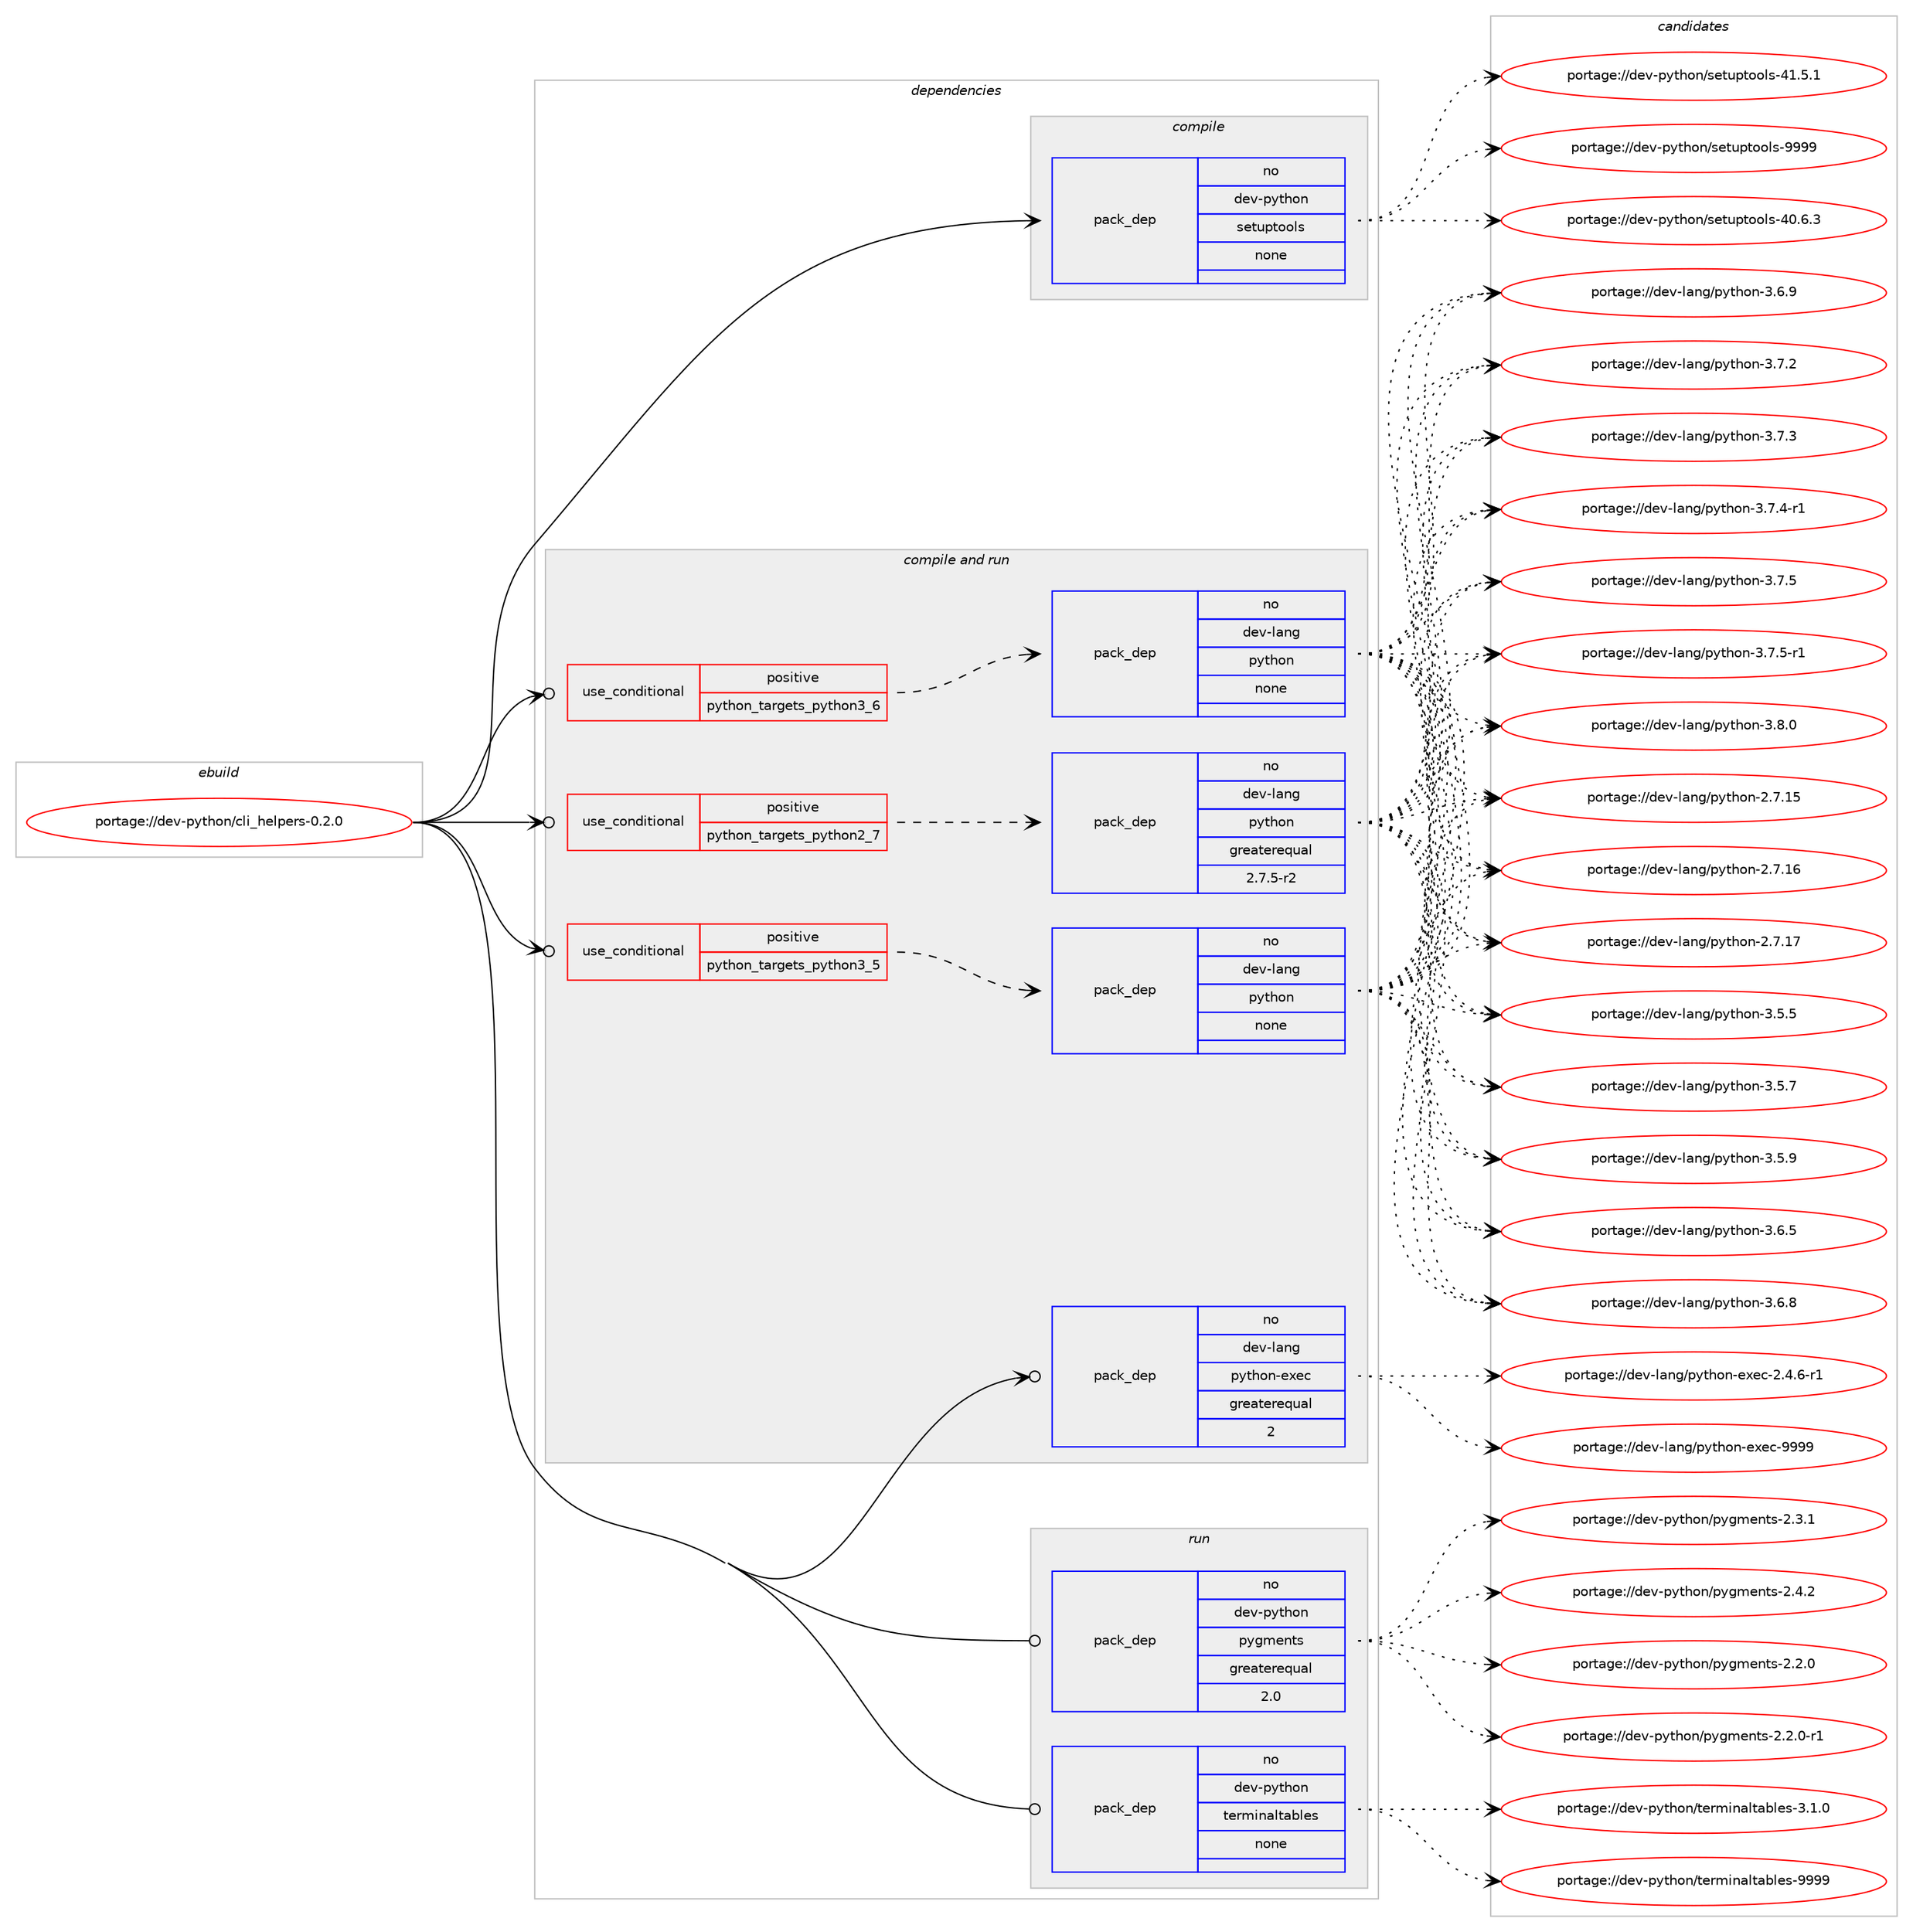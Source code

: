 digraph prolog {

# *************
# Graph options
# *************

newrank=true;
concentrate=true;
compound=true;
graph [rankdir=LR,fontname=Helvetica,fontsize=10,ranksep=1.5];#, ranksep=2.5, nodesep=0.2];
edge  [arrowhead=vee];
node  [fontname=Helvetica,fontsize=10];

# **********
# The ebuild
# **********

subgraph cluster_leftcol {
color=gray;
rank=same;
label=<<i>ebuild</i>>;
id [label="portage://dev-python/cli_helpers-0.2.0", color=red, width=4, href="../dev-python/cli_helpers-0.2.0.svg"];
}

# ****************
# The dependencies
# ****************

subgraph cluster_midcol {
color=gray;
label=<<i>dependencies</i>>;
subgraph cluster_compile {
fillcolor="#eeeeee";
style=filled;
label=<<i>compile</i>>;
subgraph pack103814 {
dependency133979 [label=<<TABLE BORDER="0" CELLBORDER="1" CELLSPACING="0" CELLPADDING="4" WIDTH="220"><TR><TD ROWSPAN="6" CELLPADDING="30">pack_dep</TD></TR><TR><TD WIDTH="110">no</TD></TR><TR><TD>dev-python</TD></TR><TR><TD>setuptools</TD></TR><TR><TD>none</TD></TR><TR><TD></TD></TR></TABLE>>, shape=none, color=blue];
}
id:e -> dependency133979:w [weight=20,style="solid",arrowhead="vee"];
}
subgraph cluster_compileandrun {
fillcolor="#eeeeee";
style=filled;
label=<<i>compile and run</i>>;
subgraph cond26857 {
dependency133980 [label=<<TABLE BORDER="0" CELLBORDER="1" CELLSPACING="0" CELLPADDING="4"><TR><TD ROWSPAN="3" CELLPADDING="10">use_conditional</TD></TR><TR><TD>positive</TD></TR><TR><TD>python_targets_python2_7</TD></TR></TABLE>>, shape=none, color=red];
subgraph pack103815 {
dependency133981 [label=<<TABLE BORDER="0" CELLBORDER="1" CELLSPACING="0" CELLPADDING="4" WIDTH="220"><TR><TD ROWSPAN="6" CELLPADDING="30">pack_dep</TD></TR><TR><TD WIDTH="110">no</TD></TR><TR><TD>dev-lang</TD></TR><TR><TD>python</TD></TR><TR><TD>greaterequal</TD></TR><TR><TD>2.7.5-r2</TD></TR></TABLE>>, shape=none, color=blue];
}
dependency133980:e -> dependency133981:w [weight=20,style="dashed",arrowhead="vee"];
}
id:e -> dependency133980:w [weight=20,style="solid",arrowhead="odotvee"];
subgraph cond26858 {
dependency133982 [label=<<TABLE BORDER="0" CELLBORDER="1" CELLSPACING="0" CELLPADDING="4"><TR><TD ROWSPAN="3" CELLPADDING="10">use_conditional</TD></TR><TR><TD>positive</TD></TR><TR><TD>python_targets_python3_5</TD></TR></TABLE>>, shape=none, color=red];
subgraph pack103816 {
dependency133983 [label=<<TABLE BORDER="0" CELLBORDER="1" CELLSPACING="0" CELLPADDING="4" WIDTH="220"><TR><TD ROWSPAN="6" CELLPADDING="30">pack_dep</TD></TR><TR><TD WIDTH="110">no</TD></TR><TR><TD>dev-lang</TD></TR><TR><TD>python</TD></TR><TR><TD>none</TD></TR><TR><TD></TD></TR></TABLE>>, shape=none, color=blue];
}
dependency133982:e -> dependency133983:w [weight=20,style="dashed",arrowhead="vee"];
}
id:e -> dependency133982:w [weight=20,style="solid",arrowhead="odotvee"];
subgraph cond26859 {
dependency133984 [label=<<TABLE BORDER="0" CELLBORDER="1" CELLSPACING="0" CELLPADDING="4"><TR><TD ROWSPAN="3" CELLPADDING="10">use_conditional</TD></TR><TR><TD>positive</TD></TR><TR><TD>python_targets_python3_6</TD></TR></TABLE>>, shape=none, color=red];
subgraph pack103817 {
dependency133985 [label=<<TABLE BORDER="0" CELLBORDER="1" CELLSPACING="0" CELLPADDING="4" WIDTH="220"><TR><TD ROWSPAN="6" CELLPADDING="30">pack_dep</TD></TR><TR><TD WIDTH="110">no</TD></TR><TR><TD>dev-lang</TD></TR><TR><TD>python</TD></TR><TR><TD>none</TD></TR><TR><TD></TD></TR></TABLE>>, shape=none, color=blue];
}
dependency133984:e -> dependency133985:w [weight=20,style="dashed",arrowhead="vee"];
}
id:e -> dependency133984:w [weight=20,style="solid",arrowhead="odotvee"];
subgraph pack103818 {
dependency133986 [label=<<TABLE BORDER="0" CELLBORDER="1" CELLSPACING="0" CELLPADDING="4" WIDTH="220"><TR><TD ROWSPAN="6" CELLPADDING="30">pack_dep</TD></TR><TR><TD WIDTH="110">no</TD></TR><TR><TD>dev-lang</TD></TR><TR><TD>python-exec</TD></TR><TR><TD>greaterequal</TD></TR><TR><TD>2</TD></TR></TABLE>>, shape=none, color=blue];
}
id:e -> dependency133986:w [weight=20,style="solid",arrowhead="odotvee"];
}
subgraph cluster_run {
fillcolor="#eeeeee";
style=filled;
label=<<i>run</i>>;
subgraph pack103819 {
dependency133987 [label=<<TABLE BORDER="0" CELLBORDER="1" CELLSPACING="0" CELLPADDING="4" WIDTH="220"><TR><TD ROWSPAN="6" CELLPADDING="30">pack_dep</TD></TR><TR><TD WIDTH="110">no</TD></TR><TR><TD>dev-python</TD></TR><TR><TD>pygments</TD></TR><TR><TD>greaterequal</TD></TR><TR><TD>2.0</TD></TR></TABLE>>, shape=none, color=blue];
}
id:e -> dependency133987:w [weight=20,style="solid",arrowhead="odot"];
subgraph pack103820 {
dependency133988 [label=<<TABLE BORDER="0" CELLBORDER="1" CELLSPACING="0" CELLPADDING="4" WIDTH="220"><TR><TD ROWSPAN="6" CELLPADDING="30">pack_dep</TD></TR><TR><TD WIDTH="110">no</TD></TR><TR><TD>dev-python</TD></TR><TR><TD>terminaltables</TD></TR><TR><TD>none</TD></TR><TR><TD></TD></TR></TABLE>>, shape=none, color=blue];
}
id:e -> dependency133988:w [weight=20,style="solid",arrowhead="odot"];
}
}

# **************
# The candidates
# **************

subgraph cluster_choices {
rank=same;
color=gray;
label=<<i>candidates</i>>;

subgraph choice103814 {
color=black;
nodesep=1;
choiceportage100101118451121211161041111104711510111611711211611111110811545524846544651 [label="portage://dev-python/setuptools-40.6.3", color=red, width=4,href="../dev-python/setuptools-40.6.3.svg"];
choiceportage100101118451121211161041111104711510111611711211611111110811545524946534649 [label="portage://dev-python/setuptools-41.5.1", color=red, width=4,href="../dev-python/setuptools-41.5.1.svg"];
choiceportage10010111845112121116104111110471151011161171121161111111081154557575757 [label="portage://dev-python/setuptools-9999", color=red, width=4,href="../dev-python/setuptools-9999.svg"];
dependency133979:e -> choiceportage100101118451121211161041111104711510111611711211611111110811545524846544651:w [style=dotted,weight="100"];
dependency133979:e -> choiceportage100101118451121211161041111104711510111611711211611111110811545524946534649:w [style=dotted,weight="100"];
dependency133979:e -> choiceportage10010111845112121116104111110471151011161171121161111111081154557575757:w [style=dotted,weight="100"];
}
subgraph choice103815 {
color=black;
nodesep=1;
choiceportage10010111845108971101034711212111610411111045504655464953 [label="portage://dev-lang/python-2.7.15", color=red, width=4,href="../dev-lang/python-2.7.15.svg"];
choiceportage10010111845108971101034711212111610411111045504655464954 [label="portage://dev-lang/python-2.7.16", color=red, width=4,href="../dev-lang/python-2.7.16.svg"];
choiceportage10010111845108971101034711212111610411111045504655464955 [label="portage://dev-lang/python-2.7.17", color=red, width=4,href="../dev-lang/python-2.7.17.svg"];
choiceportage100101118451089711010347112121116104111110455146534653 [label="portage://dev-lang/python-3.5.5", color=red, width=4,href="../dev-lang/python-3.5.5.svg"];
choiceportage100101118451089711010347112121116104111110455146534655 [label="portage://dev-lang/python-3.5.7", color=red, width=4,href="../dev-lang/python-3.5.7.svg"];
choiceportage100101118451089711010347112121116104111110455146534657 [label="portage://dev-lang/python-3.5.9", color=red, width=4,href="../dev-lang/python-3.5.9.svg"];
choiceportage100101118451089711010347112121116104111110455146544653 [label="portage://dev-lang/python-3.6.5", color=red, width=4,href="../dev-lang/python-3.6.5.svg"];
choiceportage100101118451089711010347112121116104111110455146544656 [label="portage://dev-lang/python-3.6.8", color=red, width=4,href="../dev-lang/python-3.6.8.svg"];
choiceportage100101118451089711010347112121116104111110455146544657 [label="portage://dev-lang/python-3.6.9", color=red, width=4,href="../dev-lang/python-3.6.9.svg"];
choiceportage100101118451089711010347112121116104111110455146554650 [label="portage://dev-lang/python-3.7.2", color=red, width=4,href="../dev-lang/python-3.7.2.svg"];
choiceportage100101118451089711010347112121116104111110455146554651 [label="portage://dev-lang/python-3.7.3", color=red, width=4,href="../dev-lang/python-3.7.3.svg"];
choiceportage1001011184510897110103471121211161041111104551465546524511449 [label="portage://dev-lang/python-3.7.4-r1", color=red, width=4,href="../dev-lang/python-3.7.4-r1.svg"];
choiceportage100101118451089711010347112121116104111110455146554653 [label="portage://dev-lang/python-3.7.5", color=red, width=4,href="../dev-lang/python-3.7.5.svg"];
choiceportage1001011184510897110103471121211161041111104551465546534511449 [label="portage://dev-lang/python-3.7.5-r1", color=red, width=4,href="../dev-lang/python-3.7.5-r1.svg"];
choiceportage100101118451089711010347112121116104111110455146564648 [label="portage://dev-lang/python-3.8.0", color=red, width=4,href="../dev-lang/python-3.8.0.svg"];
dependency133981:e -> choiceportage10010111845108971101034711212111610411111045504655464953:w [style=dotted,weight="100"];
dependency133981:e -> choiceportage10010111845108971101034711212111610411111045504655464954:w [style=dotted,weight="100"];
dependency133981:e -> choiceportage10010111845108971101034711212111610411111045504655464955:w [style=dotted,weight="100"];
dependency133981:e -> choiceportage100101118451089711010347112121116104111110455146534653:w [style=dotted,weight="100"];
dependency133981:e -> choiceportage100101118451089711010347112121116104111110455146534655:w [style=dotted,weight="100"];
dependency133981:e -> choiceportage100101118451089711010347112121116104111110455146534657:w [style=dotted,weight="100"];
dependency133981:e -> choiceportage100101118451089711010347112121116104111110455146544653:w [style=dotted,weight="100"];
dependency133981:e -> choiceportage100101118451089711010347112121116104111110455146544656:w [style=dotted,weight="100"];
dependency133981:e -> choiceportage100101118451089711010347112121116104111110455146544657:w [style=dotted,weight="100"];
dependency133981:e -> choiceportage100101118451089711010347112121116104111110455146554650:w [style=dotted,weight="100"];
dependency133981:e -> choiceportage100101118451089711010347112121116104111110455146554651:w [style=dotted,weight="100"];
dependency133981:e -> choiceportage1001011184510897110103471121211161041111104551465546524511449:w [style=dotted,weight="100"];
dependency133981:e -> choiceportage100101118451089711010347112121116104111110455146554653:w [style=dotted,weight="100"];
dependency133981:e -> choiceportage1001011184510897110103471121211161041111104551465546534511449:w [style=dotted,weight="100"];
dependency133981:e -> choiceportage100101118451089711010347112121116104111110455146564648:w [style=dotted,weight="100"];
}
subgraph choice103816 {
color=black;
nodesep=1;
choiceportage10010111845108971101034711212111610411111045504655464953 [label="portage://dev-lang/python-2.7.15", color=red, width=4,href="../dev-lang/python-2.7.15.svg"];
choiceportage10010111845108971101034711212111610411111045504655464954 [label="portage://dev-lang/python-2.7.16", color=red, width=4,href="../dev-lang/python-2.7.16.svg"];
choiceportage10010111845108971101034711212111610411111045504655464955 [label="portage://dev-lang/python-2.7.17", color=red, width=4,href="../dev-lang/python-2.7.17.svg"];
choiceportage100101118451089711010347112121116104111110455146534653 [label="portage://dev-lang/python-3.5.5", color=red, width=4,href="../dev-lang/python-3.5.5.svg"];
choiceportage100101118451089711010347112121116104111110455146534655 [label="portage://dev-lang/python-3.5.7", color=red, width=4,href="../dev-lang/python-3.5.7.svg"];
choiceportage100101118451089711010347112121116104111110455146534657 [label="portage://dev-lang/python-3.5.9", color=red, width=4,href="../dev-lang/python-3.5.9.svg"];
choiceportage100101118451089711010347112121116104111110455146544653 [label="portage://dev-lang/python-3.6.5", color=red, width=4,href="../dev-lang/python-3.6.5.svg"];
choiceportage100101118451089711010347112121116104111110455146544656 [label="portage://dev-lang/python-3.6.8", color=red, width=4,href="../dev-lang/python-3.6.8.svg"];
choiceportage100101118451089711010347112121116104111110455146544657 [label="portage://dev-lang/python-3.6.9", color=red, width=4,href="../dev-lang/python-3.6.9.svg"];
choiceportage100101118451089711010347112121116104111110455146554650 [label="portage://dev-lang/python-3.7.2", color=red, width=4,href="../dev-lang/python-3.7.2.svg"];
choiceportage100101118451089711010347112121116104111110455146554651 [label="portage://dev-lang/python-3.7.3", color=red, width=4,href="../dev-lang/python-3.7.3.svg"];
choiceportage1001011184510897110103471121211161041111104551465546524511449 [label="portage://dev-lang/python-3.7.4-r1", color=red, width=4,href="../dev-lang/python-3.7.4-r1.svg"];
choiceportage100101118451089711010347112121116104111110455146554653 [label="portage://dev-lang/python-3.7.5", color=red, width=4,href="../dev-lang/python-3.7.5.svg"];
choiceportage1001011184510897110103471121211161041111104551465546534511449 [label="portage://dev-lang/python-3.7.5-r1", color=red, width=4,href="../dev-lang/python-3.7.5-r1.svg"];
choiceportage100101118451089711010347112121116104111110455146564648 [label="portage://dev-lang/python-3.8.0", color=red, width=4,href="../dev-lang/python-3.8.0.svg"];
dependency133983:e -> choiceportage10010111845108971101034711212111610411111045504655464953:w [style=dotted,weight="100"];
dependency133983:e -> choiceportage10010111845108971101034711212111610411111045504655464954:w [style=dotted,weight="100"];
dependency133983:e -> choiceportage10010111845108971101034711212111610411111045504655464955:w [style=dotted,weight="100"];
dependency133983:e -> choiceportage100101118451089711010347112121116104111110455146534653:w [style=dotted,weight="100"];
dependency133983:e -> choiceportage100101118451089711010347112121116104111110455146534655:w [style=dotted,weight="100"];
dependency133983:e -> choiceportage100101118451089711010347112121116104111110455146534657:w [style=dotted,weight="100"];
dependency133983:e -> choiceportage100101118451089711010347112121116104111110455146544653:w [style=dotted,weight="100"];
dependency133983:e -> choiceportage100101118451089711010347112121116104111110455146544656:w [style=dotted,weight="100"];
dependency133983:e -> choiceportage100101118451089711010347112121116104111110455146544657:w [style=dotted,weight="100"];
dependency133983:e -> choiceportage100101118451089711010347112121116104111110455146554650:w [style=dotted,weight="100"];
dependency133983:e -> choiceportage100101118451089711010347112121116104111110455146554651:w [style=dotted,weight="100"];
dependency133983:e -> choiceportage1001011184510897110103471121211161041111104551465546524511449:w [style=dotted,weight="100"];
dependency133983:e -> choiceportage100101118451089711010347112121116104111110455146554653:w [style=dotted,weight="100"];
dependency133983:e -> choiceportage1001011184510897110103471121211161041111104551465546534511449:w [style=dotted,weight="100"];
dependency133983:e -> choiceportage100101118451089711010347112121116104111110455146564648:w [style=dotted,weight="100"];
}
subgraph choice103817 {
color=black;
nodesep=1;
choiceportage10010111845108971101034711212111610411111045504655464953 [label="portage://dev-lang/python-2.7.15", color=red, width=4,href="../dev-lang/python-2.7.15.svg"];
choiceportage10010111845108971101034711212111610411111045504655464954 [label="portage://dev-lang/python-2.7.16", color=red, width=4,href="../dev-lang/python-2.7.16.svg"];
choiceportage10010111845108971101034711212111610411111045504655464955 [label="portage://dev-lang/python-2.7.17", color=red, width=4,href="../dev-lang/python-2.7.17.svg"];
choiceportage100101118451089711010347112121116104111110455146534653 [label="portage://dev-lang/python-3.5.5", color=red, width=4,href="../dev-lang/python-3.5.5.svg"];
choiceportage100101118451089711010347112121116104111110455146534655 [label="portage://dev-lang/python-3.5.7", color=red, width=4,href="../dev-lang/python-3.5.7.svg"];
choiceportage100101118451089711010347112121116104111110455146534657 [label="portage://dev-lang/python-3.5.9", color=red, width=4,href="../dev-lang/python-3.5.9.svg"];
choiceportage100101118451089711010347112121116104111110455146544653 [label="portage://dev-lang/python-3.6.5", color=red, width=4,href="../dev-lang/python-3.6.5.svg"];
choiceportage100101118451089711010347112121116104111110455146544656 [label="portage://dev-lang/python-3.6.8", color=red, width=4,href="../dev-lang/python-3.6.8.svg"];
choiceportage100101118451089711010347112121116104111110455146544657 [label="portage://dev-lang/python-3.6.9", color=red, width=4,href="../dev-lang/python-3.6.9.svg"];
choiceportage100101118451089711010347112121116104111110455146554650 [label="portage://dev-lang/python-3.7.2", color=red, width=4,href="../dev-lang/python-3.7.2.svg"];
choiceportage100101118451089711010347112121116104111110455146554651 [label="portage://dev-lang/python-3.7.3", color=red, width=4,href="../dev-lang/python-3.7.3.svg"];
choiceportage1001011184510897110103471121211161041111104551465546524511449 [label="portage://dev-lang/python-3.7.4-r1", color=red, width=4,href="../dev-lang/python-3.7.4-r1.svg"];
choiceportage100101118451089711010347112121116104111110455146554653 [label="portage://dev-lang/python-3.7.5", color=red, width=4,href="../dev-lang/python-3.7.5.svg"];
choiceportage1001011184510897110103471121211161041111104551465546534511449 [label="portage://dev-lang/python-3.7.5-r1", color=red, width=4,href="../dev-lang/python-3.7.5-r1.svg"];
choiceportage100101118451089711010347112121116104111110455146564648 [label="portage://dev-lang/python-3.8.0", color=red, width=4,href="../dev-lang/python-3.8.0.svg"];
dependency133985:e -> choiceportage10010111845108971101034711212111610411111045504655464953:w [style=dotted,weight="100"];
dependency133985:e -> choiceportage10010111845108971101034711212111610411111045504655464954:w [style=dotted,weight="100"];
dependency133985:e -> choiceportage10010111845108971101034711212111610411111045504655464955:w [style=dotted,weight="100"];
dependency133985:e -> choiceportage100101118451089711010347112121116104111110455146534653:w [style=dotted,weight="100"];
dependency133985:e -> choiceportage100101118451089711010347112121116104111110455146534655:w [style=dotted,weight="100"];
dependency133985:e -> choiceportage100101118451089711010347112121116104111110455146534657:w [style=dotted,weight="100"];
dependency133985:e -> choiceportage100101118451089711010347112121116104111110455146544653:w [style=dotted,weight="100"];
dependency133985:e -> choiceportage100101118451089711010347112121116104111110455146544656:w [style=dotted,weight="100"];
dependency133985:e -> choiceportage100101118451089711010347112121116104111110455146544657:w [style=dotted,weight="100"];
dependency133985:e -> choiceportage100101118451089711010347112121116104111110455146554650:w [style=dotted,weight="100"];
dependency133985:e -> choiceportage100101118451089711010347112121116104111110455146554651:w [style=dotted,weight="100"];
dependency133985:e -> choiceportage1001011184510897110103471121211161041111104551465546524511449:w [style=dotted,weight="100"];
dependency133985:e -> choiceportage100101118451089711010347112121116104111110455146554653:w [style=dotted,weight="100"];
dependency133985:e -> choiceportage1001011184510897110103471121211161041111104551465546534511449:w [style=dotted,weight="100"];
dependency133985:e -> choiceportage100101118451089711010347112121116104111110455146564648:w [style=dotted,weight="100"];
}
subgraph choice103818 {
color=black;
nodesep=1;
choiceportage10010111845108971101034711212111610411111045101120101994550465246544511449 [label="portage://dev-lang/python-exec-2.4.6-r1", color=red, width=4,href="../dev-lang/python-exec-2.4.6-r1.svg"];
choiceportage10010111845108971101034711212111610411111045101120101994557575757 [label="portage://dev-lang/python-exec-9999", color=red, width=4,href="../dev-lang/python-exec-9999.svg"];
dependency133986:e -> choiceportage10010111845108971101034711212111610411111045101120101994550465246544511449:w [style=dotted,weight="100"];
dependency133986:e -> choiceportage10010111845108971101034711212111610411111045101120101994557575757:w [style=dotted,weight="100"];
}
subgraph choice103819 {
color=black;
nodesep=1;
choiceportage1001011184511212111610411111047112121103109101110116115455046504648 [label="portage://dev-python/pygments-2.2.0", color=red, width=4,href="../dev-python/pygments-2.2.0.svg"];
choiceportage10010111845112121116104111110471121211031091011101161154550465046484511449 [label="portage://dev-python/pygments-2.2.0-r1", color=red, width=4,href="../dev-python/pygments-2.2.0-r1.svg"];
choiceportage1001011184511212111610411111047112121103109101110116115455046514649 [label="portage://dev-python/pygments-2.3.1", color=red, width=4,href="../dev-python/pygments-2.3.1.svg"];
choiceportage1001011184511212111610411111047112121103109101110116115455046524650 [label="portage://dev-python/pygments-2.4.2", color=red, width=4,href="../dev-python/pygments-2.4.2.svg"];
dependency133987:e -> choiceportage1001011184511212111610411111047112121103109101110116115455046504648:w [style=dotted,weight="100"];
dependency133987:e -> choiceportage10010111845112121116104111110471121211031091011101161154550465046484511449:w [style=dotted,weight="100"];
dependency133987:e -> choiceportage1001011184511212111610411111047112121103109101110116115455046514649:w [style=dotted,weight="100"];
dependency133987:e -> choiceportage1001011184511212111610411111047112121103109101110116115455046524650:w [style=dotted,weight="100"];
}
subgraph choice103820 {
color=black;
nodesep=1;
choiceportage1001011184511212111610411111047116101114109105110971081169798108101115455146494648 [label="portage://dev-python/terminaltables-3.1.0", color=red, width=4,href="../dev-python/terminaltables-3.1.0.svg"];
choiceportage10010111845112121116104111110471161011141091051109710811697981081011154557575757 [label="portage://dev-python/terminaltables-9999", color=red, width=4,href="../dev-python/terminaltables-9999.svg"];
dependency133988:e -> choiceportage1001011184511212111610411111047116101114109105110971081169798108101115455146494648:w [style=dotted,weight="100"];
dependency133988:e -> choiceportage10010111845112121116104111110471161011141091051109710811697981081011154557575757:w [style=dotted,weight="100"];
}
}

}
